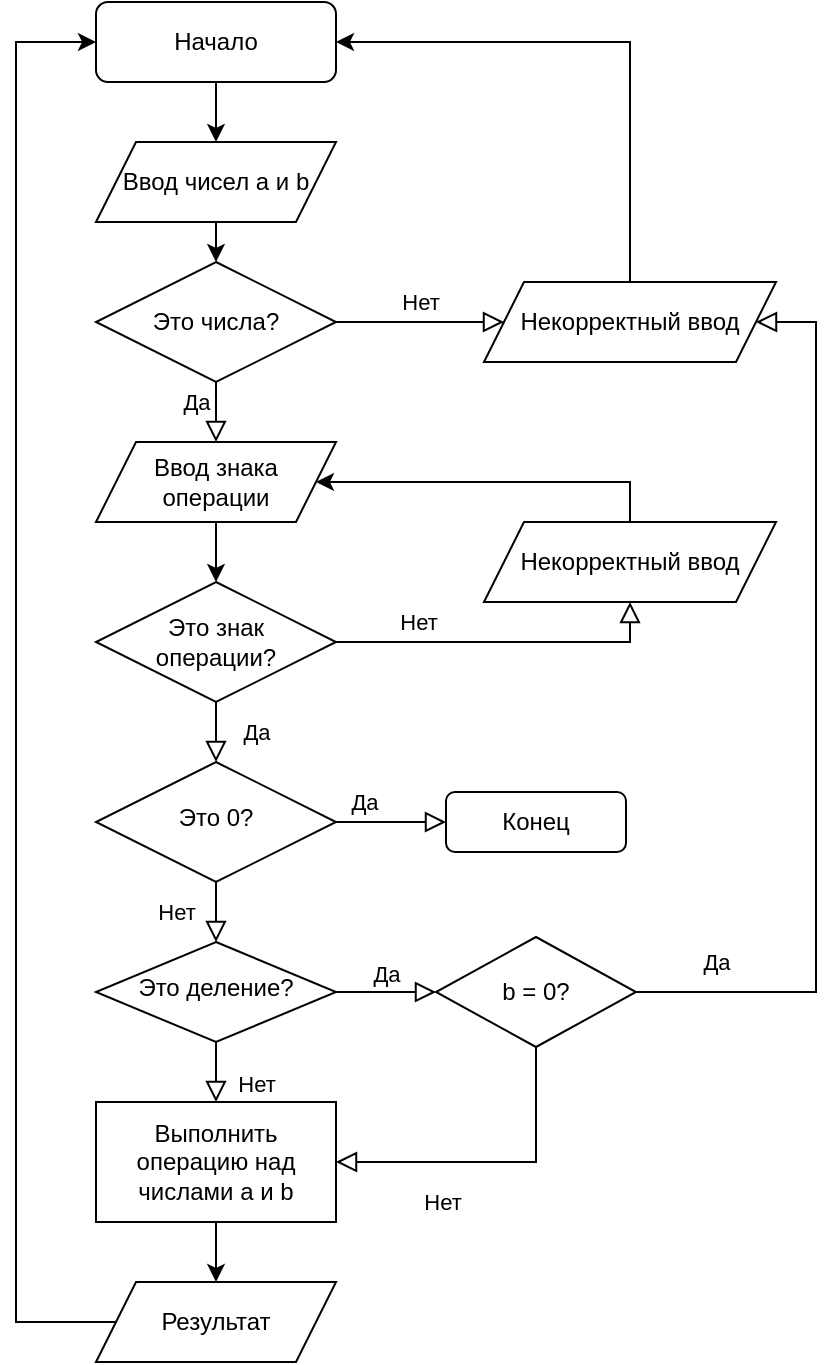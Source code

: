<mxfile version="20.2.3" type="device" pages="4"><diagram id="C5RBs43oDa-KdzZeNtuy" name="ex_1"><mxGraphModel dx="1038" dy="649" grid="1" gridSize="10" guides="1" tooltips="1" connect="1" arrows="1" fold="1" page="1" pageScale="1" pageWidth="827" pageHeight="1169" math="0" shadow="0"><root><mxCell id="WIyWlLk6GJQsqaUBKTNV-0"/><mxCell id="WIyWlLk6GJQsqaUBKTNV-1" parent="WIyWlLk6GJQsqaUBKTNV-0"/><mxCell id="WIyWlLk6GJQsqaUBKTNV-3" value="Начало" style="rounded=1;whiteSpace=wrap;html=1;fontSize=12;glass=0;strokeWidth=1;shadow=0;" parent="WIyWlLk6GJQsqaUBKTNV-1" vertex="1"><mxGeometry x="160" y="10" width="120" height="40" as="geometry"/></mxCell><mxCell id="WIyWlLk6GJQsqaUBKTNV-4" value="Нет" style="rounded=0;html=1;jettySize=auto;orthogonalLoop=1;fontSize=11;endArrow=block;endFill=0;endSize=8;strokeWidth=1;shadow=0;labelBackgroundColor=none;edgeStyle=orthogonalEdgeStyle;" parent="WIyWlLk6GJQsqaUBKTNV-1" source="WIyWlLk6GJQsqaUBKTNV-6" target="WIyWlLk6GJQsqaUBKTNV-10" edge="1"><mxGeometry y="20" relative="1" as="geometry"><mxPoint as="offset"/></mxGeometry></mxCell><mxCell id="WIyWlLk6GJQsqaUBKTNV-5" value="Да" style="edgeStyle=orthogonalEdgeStyle;rounded=0;html=1;jettySize=auto;orthogonalLoop=1;fontSize=11;endArrow=block;endFill=0;endSize=8;strokeWidth=1;shadow=0;labelBackgroundColor=none;" parent="WIyWlLk6GJQsqaUBKTNV-1" source="WIyWlLk6GJQsqaUBKTNV-6" target="WIyWlLk6GJQsqaUBKTNV-7" edge="1"><mxGeometry x="-0.5" y="10" relative="1" as="geometry"><mxPoint as="offset"/></mxGeometry></mxCell><mxCell id="WIyWlLk6GJQsqaUBKTNV-6" value="Это 0?" style="rhombus;whiteSpace=wrap;html=1;shadow=0;fontFamily=Helvetica;fontSize=12;align=center;strokeWidth=1;spacing=6;spacingTop=-4;" parent="WIyWlLk6GJQsqaUBKTNV-1" vertex="1"><mxGeometry x="160" y="390" width="120" height="60" as="geometry"/></mxCell><mxCell id="WIyWlLk6GJQsqaUBKTNV-7" value="Конец" style="rounded=1;whiteSpace=wrap;html=1;fontSize=12;glass=0;strokeWidth=1;shadow=0;" parent="WIyWlLk6GJQsqaUBKTNV-1" vertex="1"><mxGeometry x="335" y="405" width="90" height="30" as="geometry"/></mxCell><mxCell id="WIyWlLk6GJQsqaUBKTNV-8" value="Нет" style="rounded=0;html=1;jettySize=auto;orthogonalLoop=1;fontSize=11;endArrow=block;endFill=0;endSize=8;strokeWidth=1;shadow=0;labelBackgroundColor=none;edgeStyle=orthogonalEdgeStyle;" parent="WIyWlLk6GJQsqaUBKTNV-1" source="WIyWlLk6GJQsqaUBKTNV-10" edge="1"><mxGeometry x="0.333" y="20" relative="1" as="geometry"><mxPoint as="offset"/><mxPoint x="220" y="560" as="targetPoint"/></mxGeometry></mxCell><mxCell id="WIyWlLk6GJQsqaUBKTNV-9" value="Да" style="edgeStyle=orthogonalEdgeStyle;rounded=0;html=1;jettySize=auto;orthogonalLoop=1;fontSize=11;endArrow=block;endFill=0;endSize=8;strokeWidth=1;shadow=0;labelBackgroundColor=none;" parent="WIyWlLk6GJQsqaUBKTNV-1" source="WIyWlLk6GJQsqaUBKTNV-10" edge="1"><mxGeometry y="10" relative="1" as="geometry"><mxPoint as="offset"/><mxPoint x="330" y="505" as="targetPoint"/></mxGeometry></mxCell><mxCell id="WIyWlLk6GJQsqaUBKTNV-10" value="Это деление?" style="rhombus;whiteSpace=wrap;html=1;shadow=0;fontFamily=Helvetica;fontSize=12;align=center;strokeWidth=1;spacing=6;spacingTop=-4;" parent="WIyWlLk6GJQsqaUBKTNV-1" vertex="1"><mxGeometry x="160" y="480" width="120" height="50" as="geometry"/></mxCell><mxCell id="w9v8CQPqOZzvkPgYt2_3-1" value="Ввод чисел a и b" style="shape=parallelogram;perimeter=parallelogramPerimeter;whiteSpace=wrap;html=1;fixedSize=1;" vertex="1" parent="WIyWlLk6GJQsqaUBKTNV-1"><mxGeometry x="160" y="80" width="120" height="40" as="geometry"/></mxCell><mxCell id="w9v8CQPqOZzvkPgYt2_3-2" value="Это числа?" style="rhombus;whiteSpace=wrap;html=1;" vertex="1" parent="WIyWlLk6GJQsqaUBKTNV-1"><mxGeometry x="160" y="140" width="120" height="60" as="geometry"/></mxCell><mxCell id="w9v8CQPqOZzvkPgYt2_3-5" value="" style="endArrow=classic;html=1;rounded=0;exitX=0.5;exitY=1;exitDx=0;exitDy=0;entryX=0.5;entryY=0;entryDx=0;entryDy=0;" edge="1" parent="WIyWlLk6GJQsqaUBKTNV-1" source="WIyWlLk6GJQsqaUBKTNV-3" target="w9v8CQPqOZzvkPgYt2_3-1"><mxGeometry width="50" height="50" relative="1" as="geometry"><mxPoint x="390" y="360" as="sourcePoint"/><mxPoint x="440" y="310" as="targetPoint"/></mxGeometry></mxCell><mxCell id="w9v8CQPqOZzvkPgYt2_3-6" value="" style="endArrow=classic;html=1;rounded=0;exitX=0.5;exitY=1;exitDx=0;exitDy=0;entryX=0.5;entryY=0;entryDx=0;entryDy=0;" edge="1" parent="WIyWlLk6GJQsqaUBKTNV-1" source="w9v8CQPqOZzvkPgYt2_3-1" target="w9v8CQPqOZzvkPgYt2_3-2"><mxGeometry width="50" height="50" relative="1" as="geometry"><mxPoint x="390" y="360" as="sourcePoint"/><mxPoint x="440" y="310" as="targetPoint"/></mxGeometry></mxCell><mxCell id="w9v8CQPqOZzvkPgYt2_3-7" value="Нет" style="edgeStyle=orthogonalEdgeStyle;rounded=0;html=1;jettySize=auto;orthogonalLoop=1;fontSize=11;endArrow=block;endFill=0;endSize=8;strokeWidth=1;shadow=0;labelBackgroundColor=none;exitX=1;exitY=0.5;exitDx=0;exitDy=0;entryX=0;entryY=0.5;entryDx=0;entryDy=0;" edge="1" parent="WIyWlLk6GJQsqaUBKTNV-1" source="w9v8CQPqOZzvkPgYt2_3-2" target="w9v8CQPqOZzvkPgYt2_3-15"><mxGeometry y="10" relative="1" as="geometry"><mxPoint as="offset"/><mxPoint x="280" y="480" as="sourcePoint"/><mxPoint x="354" y="170" as="targetPoint"/></mxGeometry></mxCell><mxCell id="w9v8CQPqOZzvkPgYt2_3-8" value="Да" style="rounded=0;html=1;jettySize=auto;orthogonalLoop=1;fontSize=11;endArrow=block;endFill=0;endSize=8;strokeWidth=1;shadow=0;labelBackgroundColor=none;edgeStyle=orthogonalEdgeStyle;exitX=0.5;exitY=1;exitDx=0;exitDy=0;" edge="1" parent="WIyWlLk6GJQsqaUBKTNV-1" source="w9v8CQPqOZzvkPgYt2_3-2"><mxGeometry x="-0.333" y="-10" relative="1" as="geometry"><mxPoint as="offset"/><mxPoint x="230" y="520" as="sourcePoint"/><mxPoint x="220" y="230" as="targetPoint"/></mxGeometry></mxCell><mxCell id="w9v8CQPqOZzvkPgYt2_3-9" value="Ввод знака операции" style="shape=parallelogram;perimeter=parallelogramPerimeter;whiteSpace=wrap;html=1;fixedSize=1;" vertex="1" parent="WIyWlLk6GJQsqaUBKTNV-1"><mxGeometry x="160" y="230" width="120" height="40" as="geometry"/></mxCell><mxCell id="w9v8CQPqOZzvkPgYt2_3-10" value="Это знак &lt;br&gt;операции?" style="rhombus;whiteSpace=wrap;html=1;" vertex="1" parent="WIyWlLk6GJQsqaUBKTNV-1"><mxGeometry x="160" y="300" width="120" height="60" as="geometry"/></mxCell><mxCell id="w9v8CQPqOZzvkPgYt2_3-11" value="" style="endArrow=classic;html=1;rounded=0;exitX=0.5;exitY=1;exitDx=0;exitDy=0;" edge="1" parent="WIyWlLk6GJQsqaUBKTNV-1" source="w9v8CQPqOZzvkPgYt2_3-9" target="w9v8CQPqOZzvkPgYt2_3-10"><mxGeometry width="50" height="50" relative="1" as="geometry"><mxPoint x="390" y="350" as="sourcePoint"/><mxPoint x="440" y="300" as="targetPoint"/></mxGeometry></mxCell><mxCell id="w9v8CQPqOZzvkPgYt2_3-12" value="Нет" style="edgeStyle=orthogonalEdgeStyle;rounded=0;html=1;jettySize=auto;orthogonalLoop=1;fontSize=11;endArrow=block;endFill=0;endSize=8;strokeWidth=1;shadow=0;labelBackgroundColor=none;exitX=1;exitY=0.5;exitDx=0;exitDy=0;entryX=0.5;entryY=1;entryDx=0;entryDy=0;" edge="1" parent="WIyWlLk6GJQsqaUBKTNV-1" source="w9v8CQPqOZzvkPgYt2_3-10" target="w9v8CQPqOZzvkPgYt2_3-19"><mxGeometry x="-0.512" y="10" relative="1" as="geometry"><mxPoint as="offset"/><mxPoint x="290" y="180" as="sourcePoint"/><mxPoint x="430" y="280" as="targetPoint"/></mxGeometry></mxCell><mxCell id="w9v8CQPqOZzvkPgYt2_3-13" value="Да" style="rounded=0;html=1;jettySize=auto;orthogonalLoop=1;fontSize=11;endArrow=block;endFill=0;endSize=8;strokeWidth=1;shadow=0;labelBackgroundColor=none;edgeStyle=orthogonalEdgeStyle;exitX=0.5;exitY=1;exitDx=0;exitDy=0;" edge="1" parent="WIyWlLk6GJQsqaUBKTNV-1" source="w9v8CQPqOZzvkPgYt2_3-10"><mxGeometry y="20" relative="1" as="geometry"><mxPoint as="offset"/><mxPoint x="230" y="210" as="sourcePoint"/><mxPoint x="220" y="390" as="targetPoint"/></mxGeometry></mxCell><mxCell id="w9v8CQPqOZzvkPgYt2_3-15" value="Некорректный ввод" style="shape=parallelogram;perimeter=parallelogramPerimeter;whiteSpace=wrap;html=1;fixedSize=1;" vertex="1" parent="WIyWlLk6GJQsqaUBKTNV-1"><mxGeometry x="354" y="150" width="146" height="40" as="geometry"/></mxCell><mxCell id="w9v8CQPqOZzvkPgYt2_3-17" value="" style="endArrow=classic;html=1;rounded=0;exitX=0.5;exitY=0;exitDx=0;exitDy=0;entryX=1;entryY=0.5;entryDx=0;entryDy=0;" edge="1" parent="WIyWlLk6GJQsqaUBKTNV-1" source="w9v8CQPqOZzvkPgYt2_3-15" target="WIyWlLk6GJQsqaUBKTNV-3"><mxGeometry width="50" height="50" relative="1" as="geometry"><mxPoint x="390" y="350" as="sourcePoint"/><mxPoint x="220" y="60" as="targetPoint"/><Array as="points"><mxPoint x="427" y="60"/><mxPoint x="427" y="30"/></Array></mxGeometry></mxCell><mxCell id="w9v8CQPqOZzvkPgYt2_3-19" value="Некорректный ввод" style="shape=parallelogram;perimeter=parallelogramPerimeter;whiteSpace=wrap;html=1;fixedSize=1;" vertex="1" parent="WIyWlLk6GJQsqaUBKTNV-1"><mxGeometry x="354" y="270" width="146" height="40" as="geometry"/></mxCell><mxCell id="w9v8CQPqOZzvkPgYt2_3-20" value="" style="endArrow=classic;html=1;rounded=0;exitX=0.5;exitY=0;exitDx=0;exitDy=0;entryX=1;entryY=0.5;entryDx=0;entryDy=0;" edge="1" parent="WIyWlLk6GJQsqaUBKTNV-1" source="w9v8CQPqOZzvkPgYt2_3-19" target="w9v8CQPqOZzvkPgYt2_3-9"><mxGeometry width="50" height="50" relative="1" as="geometry"><mxPoint x="390" y="350" as="sourcePoint"/><mxPoint x="220" y="210" as="targetPoint"/><Array as="points"><mxPoint x="427" y="250"/></Array></mxGeometry></mxCell><mxCell id="w9v8CQPqOZzvkPgYt2_3-21" value="b = 0?" style="rhombus;whiteSpace=wrap;html=1;" vertex="1" parent="WIyWlLk6GJQsqaUBKTNV-1"><mxGeometry x="330" y="477.5" width="100" height="55" as="geometry"/></mxCell><mxCell id="w9v8CQPqOZzvkPgYt2_3-22" value="Да" style="edgeStyle=orthogonalEdgeStyle;rounded=0;html=1;jettySize=auto;orthogonalLoop=1;fontSize=11;endArrow=block;endFill=0;endSize=8;strokeWidth=1;shadow=0;labelBackgroundColor=none;exitX=1;exitY=0.5;exitDx=0;exitDy=0;entryX=1;entryY=0.5;entryDx=0;entryDy=0;" edge="1" parent="WIyWlLk6GJQsqaUBKTNV-1" source="w9v8CQPqOZzvkPgYt2_3-21" target="w9v8CQPqOZzvkPgYt2_3-15"><mxGeometry x="-0.824" y="15" relative="1" as="geometry"><mxPoint as="offset"/><mxPoint x="290" y="515" as="sourcePoint"/><mxPoint x="340" y="515" as="targetPoint"/><Array as="points"><mxPoint x="520" y="505"/><mxPoint x="520" y="170"/></Array></mxGeometry></mxCell><mxCell id="w9v8CQPqOZzvkPgYt2_3-23" value="Выполнить операцию над числами a и b" style="rounded=0;whiteSpace=wrap;html=1;" vertex="1" parent="WIyWlLk6GJQsqaUBKTNV-1"><mxGeometry x="160" y="560" width="120" height="60" as="geometry"/></mxCell><mxCell id="w9v8CQPqOZzvkPgYt2_3-24" value="Нет" style="rounded=0;html=1;jettySize=auto;orthogonalLoop=1;fontSize=11;endArrow=block;endFill=0;endSize=8;strokeWidth=1;shadow=0;labelBackgroundColor=none;edgeStyle=orthogonalEdgeStyle;exitX=0.5;exitY=1;exitDx=0;exitDy=0;entryX=1;entryY=0.5;entryDx=0;entryDy=0;" edge="1" parent="WIyWlLk6GJQsqaUBKTNV-1" source="w9v8CQPqOZzvkPgYt2_3-21" target="w9v8CQPqOZzvkPgYt2_3-23"><mxGeometry x="0.333" y="20" relative="1" as="geometry"><mxPoint as="offset"/><mxPoint x="230" y="540" as="sourcePoint"/><mxPoint x="230" y="570" as="targetPoint"/></mxGeometry></mxCell><mxCell id="w9v8CQPqOZzvkPgYt2_3-25" value="Результат" style="shape=parallelogram;perimeter=parallelogramPerimeter;whiteSpace=wrap;html=1;fixedSize=1;" vertex="1" parent="WIyWlLk6GJQsqaUBKTNV-1"><mxGeometry x="160" y="650" width="120" height="40" as="geometry"/></mxCell><mxCell id="w9v8CQPqOZzvkPgYt2_3-26" value="" style="endArrow=classic;html=1;rounded=0;exitX=0.5;exitY=1;exitDx=0;exitDy=0;entryX=0.5;entryY=0;entryDx=0;entryDy=0;" edge="1" parent="WIyWlLk6GJQsqaUBKTNV-1" source="w9v8CQPqOZzvkPgYt2_3-23" target="w9v8CQPqOZzvkPgYt2_3-25"><mxGeometry width="50" height="50" relative="1" as="geometry"><mxPoint x="390" y="440" as="sourcePoint"/><mxPoint x="220" y="640" as="targetPoint"/></mxGeometry></mxCell><mxCell id="w9v8CQPqOZzvkPgYt2_3-28" value="" style="endArrow=classic;html=1;rounded=0;exitX=0;exitY=0.5;exitDx=0;exitDy=0;entryX=0;entryY=0.5;entryDx=0;entryDy=0;" edge="1" parent="WIyWlLk6GJQsqaUBKTNV-1" source="w9v8CQPqOZzvkPgYt2_3-25" target="WIyWlLk6GJQsqaUBKTNV-3"><mxGeometry width="50" height="50" relative="1" as="geometry"><mxPoint x="390" y="440" as="sourcePoint"/><mxPoint x="220" y="60" as="targetPoint"/><Array as="points"><mxPoint x="120" y="670"/><mxPoint x="120" y="30"/></Array></mxGeometry></mxCell></root></mxGraphModel></diagram><diagram id="nYyQ5_Ne_Px4XytUynQh" name="ex_2"><mxGraphModel dx="1038" dy="649" grid="1" gridSize="10" guides="1" tooltips="1" connect="1" arrows="1" fold="1" page="1" pageScale="1" pageWidth="827" pageHeight="1169" math="0" shadow="0"><root><mxCell id="0"/><mxCell id="1" parent="0"/><mxCell id="BN66fsMyQEFrX_a6r_QN-1" value="Начало" style="rounded=1;whiteSpace=wrap;html=1;" vertex="1" parent="1"><mxGeometry x="320" y="20" width="120" height="30" as="geometry"/></mxCell><mxCell id="BN66fsMyQEFrX_a6r_QN-2" value="" style="endArrow=classic;html=1;rounded=0;exitX=0.5;exitY=1;exitDx=0;exitDy=0;" edge="1" parent="1" source="BN66fsMyQEFrX_a6r_QN-1"><mxGeometry width="50" height="50" relative="1" as="geometry"><mxPoint x="390" y="360" as="sourcePoint"/><mxPoint x="380" y="80" as="targetPoint"/></mxGeometry></mxCell><mxCell id="BN66fsMyQEFrX_a6r_QN-3" value="Ввод натурального числа n" style="shape=parallelogram;perimeter=parallelogramPerimeter;whiteSpace=wrap;html=1;fixedSize=1;" vertex="1" parent="1"><mxGeometry x="310" y="170" width="140" height="50" as="geometry"/></mxCell><mxCell id="BN66fsMyQEFrX_a6r_QN-4" value="" style="endArrow=classic;html=1;rounded=0;exitX=0.5;exitY=1;exitDx=0;exitDy=0;" edge="1" parent="1" source="BN66fsMyQEFrX_a6r_QN-3" target="BN66fsMyQEFrX_a6r_QN-5"><mxGeometry width="50" height="50" relative="1" as="geometry"><mxPoint x="390" y="350" as="sourcePoint"/><mxPoint x="380" y="160" as="targetPoint"/></mxGeometry></mxCell><mxCell id="BN66fsMyQEFrX_a6r_QN-5" value="Это число? Оно&lt;br&gt;натуральное?" style="rhombus;whiteSpace=wrap;html=1;" vertex="1" parent="1"><mxGeometry x="310" y="250" width="140" height="70" as="geometry"/></mxCell><mxCell id="qzQyDrWn_AV1iZdq1lE1-1" value="Нет" style="edgeStyle=orthogonalEdgeStyle;rounded=0;html=1;jettySize=auto;orthogonalLoop=1;fontSize=11;endArrow=block;endFill=0;endSize=8;strokeWidth=1;shadow=0;labelBackgroundColor=none;exitX=1;exitY=0.5;exitDx=0;exitDy=0;" edge="1" parent="1" source="BN66fsMyQEFrX_a6r_QN-5"><mxGeometry y="-20" relative="1" as="geometry"><mxPoint as="offset"/><mxPoint x="280" y="170" as="sourcePoint"/><mxPoint x="380" y="150" as="targetPoint"/><Array as="points"><mxPoint x="470" y="285"/><mxPoint x="470" y="150"/></Array></mxGeometry></mxCell><mxCell id="qzQyDrWn_AV1iZdq1lE1-3" value="" style="edgeStyle=orthogonalEdgeStyle;rounded=0;orthogonalLoop=1;jettySize=auto;html=1;" edge="1" parent="1" source="qzQyDrWn_AV1iZdq1lE1-2" target="BN66fsMyQEFrX_a6r_QN-3"><mxGeometry relative="1" as="geometry"/></mxCell><mxCell id="qzQyDrWn_AV1iZdq1lE1-2" value="even_num = 0&lt;br&gt;odd_num = 0" style="rounded=0;whiteSpace=wrap;html=1;" vertex="1" parent="1"><mxGeometry x="320" y="80" width="120" height="60" as="geometry"/></mxCell><mxCell id="Ufz-YMc3QTKuCVpF1E99-1" value="Да" style="rounded=0;html=1;jettySize=auto;orthogonalLoop=1;fontSize=11;endArrow=block;endFill=0;endSize=8;strokeWidth=1;shadow=0;labelBackgroundColor=none;edgeStyle=orthogonalEdgeStyle;exitX=0.5;exitY=1;exitDx=0;exitDy=0;entryX=0.5;entryY=0;entryDx=0;entryDy=0;" edge="1" parent="1" source="BN66fsMyQEFrX_a6r_QN-5" target="fuOCR7lCDNx8SLuFzNLW-1"><mxGeometry y="20" relative="1" as="geometry"><mxPoint as="offset"/><mxPoint x="220" y="360" as="sourcePoint"/><mxPoint x="380" y="350" as="targetPoint"/></mxGeometry></mxCell><mxCell id="Ufz-YMc3QTKuCVpF1E99-2" value="n делится на 2 &lt;br&gt;без остатка?" style="rhombus;whiteSpace=wrap;html=1;" vertex="1" parent="1"><mxGeometry x="312.5" y="460" width="130" height="60" as="geometry"/></mxCell><mxCell id="Ufz-YMc3QTKuCVpF1E99-3" value="Да" style="rounded=0;html=1;jettySize=auto;orthogonalLoop=1;fontSize=11;endArrow=block;endFill=0;endSize=8;strokeWidth=1;shadow=0;labelBackgroundColor=none;edgeStyle=orthogonalEdgeStyle;" edge="1" parent="1"><mxGeometry y="20" relative="1" as="geometry"><mxPoint as="offset"/><mxPoint x="380" y="520" as="sourcePoint"/><mxPoint x="380" y="550" as="targetPoint"/></mxGeometry></mxCell><mxCell id="NMQWuIfingEdGM-S1att-3" value="" style="edgeStyle=orthogonalEdgeStyle;rounded=0;orthogonalLoop=1;jettySize=auto;html=1;exitX=1.003;exitY=0.62;exitDx=0;exitDy=0;exitPerimeter=0;entryX=1;entryY=0.5;entryDx=0;entryDy=0;" edge="1" parent="1" source="Ufz-YMc3QTKuCVpF1E99-4" target="fuOCR7lCDNx8SLuFzNLW-1"><mxGeometry relative="1" as="geometry"><mxPoint x="450" y="385" as="targetPoint"/><Array as="points"><mxPoint x="720" y="587"/><mxPoint x="720" y="380"/><mxPoint x="445" y="380"/></Array></mxGeometry></mxCell><mxCell id="Ufz-YMc3QTKuCVpF1E99-4" value="even_ num = even_ num + 1&lt;br&gt;n = n // 10" style="rounded=0;whiteSpace=wrap;html=1;" vertex="1" parent="1"><mxGeometry x="300" y="550" width="160" height="60" as="geometry"/></mxCell><mxCell id="NMQWuIfingEdGM-S1att-1" value="Нет" style="edgeStyle=orthogonalEdgeStyle;rounded=0;html=1;jettySize=auto;orthogonalLoop=1;fontSize=11;endArrow=block;endFill=0;endSize=8;strokeWidth=1;shadow=0;labelBackgroundColor=none;exitX=1;exitY=0.5;exitDx=0;exitDy=0;" edge="1" parent="1" source="Ufz-YMc3QTKuCVpF1E99-2"><mxGeometry x="-0.512" y="10" relative="1" as="geometry"><mxPoint as="offset"/><mxPoint x="280" y="440" as="sourcePoint"/><mxPoint x="520" y="490" as="targetPoint"/></mxGeometry></mxCell><mxCell id="NMQWuIfingEdGM-S1att-2" value="odd_ num = odd_ num + 1&lt;br&gt;n = n // 10" style="rounded=0;whiteSpace=wrap;html=1;" vertex="1" parent="1"><mxGeometry x="520" y="460" width="160" height="60" as="geometry"/></mxCell><mxCell id="NMQWuIfingEdGM-S1att-5" value="Нет" style="rounded=0;html=1;jettySize=auto;orthogonalLoop=1;fontSize=11;endArrow=block;endFill=0;endSize=8;strokeWidth=1;shadow=0;labelBackgroundColor=none;edgeStyle=orthogonalEdgeStyle;" edge="1" parent="1"><mxGeometry x="-0.643" y="-10" relative="1" as="geometry"><mxPoint as="offset"/><mxPoint x="310" y="380" as="sourcePoint"/><mxPoint x="170" y="440" as="targetPoint"/></mxGeometry></mxCell><mxCell id="NMQWuIfingEdGM-S1att-8" value="" style="edgeStyle=orthogonalEdgeStyle;rounded=0;orthogonalLoop=1;jettySize=auto;html=1;" edge="1" parent="1" source="NMQWuIfingEdGM-S1att-6" target="NMQWuIfingEdGM-S1att-7"><mxGeometry relative="1" as="geometry"/></mxCell><mxCell id="NMQWuIfingEdGM-S1att-6" value="odd_num, &lt;br&gt;even_num" style="shape=parallelogram;perimeter=parallelogramPerimeter;whiteSpace=wrap;html=1;fixedSize=1;" vertex="1" parent="1"><mxGeometry x="110" y="440" width="120" height="50" as="geometry"/></mxCell><mxCell id="NMQWuIfingEdGM-S1att-7" value="Конец" style="rounded=1;whiteSpace=wrap;html=1;" vertex="1" parent="1"><mxGeometry x="110" y="520" width="120" height="30" as="geometry"/></mxCell><mxCell id="fuOCR7lCDNx8SLuFzNLW-1" value="n &amp;gt; 0?" style="rhombus;whiteSpace=wrap;html=1;" vertex="1" parent="1"><mxGeometry x="310" y="340" width="135" height="80" as="geometry"/></mxCell><mxCell id="fuOCR7lCDNx8SLuFzNLW-2" value="Да" style="rounded=0;html=1;jettySize=auto;orthogonalLoop=1;fontSize=11;endArrow=block;endFill=0;endSize=8;strokeWidth=1;shadow=0;labelBackgroundColor=none;edgeStyle=orthogonalEdgeStyle;exitX=0.5;exitY=1;exitDx=0;exitDy=0;entryX=0.5;entryY=0;entryDx=0;entryDy=0;" edge="1" parent="1" source="fuOCR7lCDNx8SLuFzNLW-1" target="Ufz-YMc3QTKuCVpF1E99-2"><mxGeometry y="20" relative="1" as="geometry"><mxPoint as="offset"/><mxPoint x="390" y="720" as="sourcePoint"/><mxPoint x="390" y="750" as="targetPoint"/></mxGeometry></mxCell><mxCell id="fuOCR7lCDNx8SLuFzNLW-5" value="" style="endArrow=none;html=1;rounded=0;entryX=0.5;entryY=0;entryDx=0;entryDy=0;" edge="1" parent="1" target="NMQWuIfingEdGM-S1att-2"><mxGeometry width="50" height="50" relative="1" as="geometry"><mxPoint x="600" y="380" as="sourcePoint"/><mxPoint x="410" y="550" as="targetPoint"/></mxGeometry></mxCell></root></mxGraphModel></diagram><diagram id="OfMgSi5sHF19NVdKl6I0" name="ex_3"><mxGraphModel dx="1038" dy="649" grid="1" gridSize="10" guides="1" tooltips="1" connect="1" arrows="1" fold="1" page="1" pageScale="1" pageWidth="827" pageHeight="1169" math="0" shadow="0"><root><mxCell id="0"/><mxCell id="1" parent="0"/><mxCell id="71hvfrxTca1M3zHWVogx-1" value="Начало" style="rounded=1;whiteSpace=wrap;html=1;" vertex="1" parent="1"><mxGeometry x="320" y="20" width="120" height="30" as="geometry"/></mxCell><mxCell id="71hvfrxTca1M3zHWVogx-2" value="" style="endArrow=classic;html=1;rounded=0;exitX=0.5;exitY=1;exitDx=0;exitDy=0;" edge="1" parent="1" source="71hvfrxTca1M3zHWVogx-1"><mxGeometry width="50" height="50" relative="1" as="geometry"><mxPoint x="390" y="360" as="sourcePoint"/><mxPoint x="380" y="80" as="targetPoint"/></mxGeometry></mxCell><mxCell id="71hvfrxTca1M3zHWVogx-3" value="Ввод натурального числа n" style="shape=parallelogram;perimeter=parallelogramPerimeter;whiteSpace=wrap;html=1;fixedSize=1;" vertex="1" parent="1"><mxGeometry x="310" y="150" width="140" height="50" as="geometry"/></mxCell><mxCell id="71hvfrxTca1M3zHWVogx-4" value="" style="endArrow=classic;html=1;rounded=0;exitX=0.5;exitY=1;exitDx=0;exitDy=0;" edge="1" parent="1" source="71hvfrxTca1M3zHWVogx-3" target="71hvfrxTca1M3zHWVogx-5"><mxGeometry width="50" height="50" relative="1" as="geometry"><mxPoint x="390" y="350" as="sourcePoint"/><mxPoint x="380" y="160" as="targetPoint"/></mxGeometry></mxCell><mxCell id="71hvfrxTca1M3zHWVogx-5" value="Это число? Оно&lt;br&gt;натуральное?" style="rhombus;whiteSpace=wrap;html=1;" vertex="1" parent="1"><mxGeometry x="310" y="230" width="140" height="70" as="geometry"/></mxCell><mxCell id="71hvfrxTca1M3zHWVogx-6" value="Нет" style="edgeStyle=orthogonalEdgeStyle;rounded=0;html=1;jettySize=auto;orthogonalLoop=1;fontSize=11;endArrow=block;endFill=0;endSize=8;strokeWidth=1;shadow=0;labelBackgroundColor=none;exitX=1;exitY=0.5;exitDx=0;exitDy=0;entryX=1;entryY=0.5;entryDx=0;entryDy=0;" edge="1" parent="1" source="71hvfrxTca1M3zHWVogx-5" target="71hvfrxTca1M3zHWVogx-3"><mxGeometry y="-20" relative="1" as="geometry"><mxPoint as="offset"/><mxPoint x="280" y="170" as="sourcePoint"/><mxPoint x="480" y="110" as="targetPoint"/><Array as="points"><mxPoint x="480" y="265"/><mxPoint x="480" y="175"/></Array></mxGeometry></mxCell><mxCell id="71hvfrxTca1M3zHWVogx-7" value="" style="edgeStyle=orthogonalEdgeStyle;rounded=0;orthogonalLoop=1;jettySize=auto;html=1;" edge="1" parent="1" source="71hvfrxTca1M3zHWVogx-8" target="71hvfrxTca1M3zHWVogx-3"><mxGeometry relative="1" as="geometry"/></mxCell><mxCell id="71hvfrxTca1M3zHWVogx-8" value="rev_num = 0&lt;br&gt;i = len(num) - 1" style="rounded=0;whiteSpace=wrap;html=1;" vertex="1" parent="1"><mxGeometry x="320" y="80" width="120" height="40" as="geometry"/></mxCell><mxCell id="71hvfrxTca1M3zHWVogx-9" value="Да" style="rounded=0;html=1;jettySize=auto;orthogonalLoop=1;fontSize=11;endArrow=block;endFill=0;endSize=8;strokeWidth=1;shadow=0;labelBackgroundColor=none;edgeStyle=orthogonalEdgeStyle;exitX=0.5;exitY=1;exitDx=0;exitDy=0;" edge="1" parent="1" source="71hvfrxTca1M3zHWVogx-5"><mxGeometry y="20" relative="1" as="geometry"><mxPoint as="offset"/><mxPoint x="220" y="360" as="sourcePoint"/><mxPoint x="380" y="350" as="targetPoint"/></mxGeometry></mxCell><mxCell id="71hvfrxTca1M3zHWVogx-12" value="" style="edgeStyle=orthogonalEdgeStyle;rounded=0;orthogonalLoop=1;jettySize=auto;html=1;entryX=1;entryY=0.5;entryDx=0;entryDy=0;exitX=1;exitY=0.5;exitDx=0;exitDy=0;" edge="1" parent="1" source="71hvfrxTca1M3zHWVogx-13" target="71hvfrxTca1M3zHWVogx-14"><mxGeometry relative="1" as="geometry"><mxPoint x="520" y="480" as="sourcePoint"/><Array as="points"><mxPoint x="530" y="480"/><mxPoint x="530" y="385"/></Array></mxGeometry></mxCell><mxCell id="71hvfrxTca1M3zHWVogx-13" value="rev_ num = rev_ num + &lt;br&gt;(n % 10) * 10 ** i&lt;br&gt;n = n // 10&lt;br&gt;i -= 1" style="rounded=0;whiteSpace=wrap;html=1;" vertex="1" parent="1"><mxGeometry x="285" y="450" width="190" height="60" as="geometry"/></mxCell><mxCell id="71hvfrxTca1M3zHWVogx-14" value="n &amp;gt; 0?" style="rhombus;whiteSpace=wrap;html=1;" vertex="1" parent="1"><mxGeometry x="315" y="350" width="130" height="70" as="geometry"/></mxCell><mxCell id="71hvfrxTca1M3zHWVogx-15" value="Да" style="rounded=0;html=1;jettySize=auto;orthogonalLoop=1;fontSize=11;endArrow=block;endFill=0;endSize=8;strokeWidth=1;shadow=0;labelBackgroundColor=none;edgeStyle=orthogonalEdgeStyle;exitX=0.5;exitY=1;exitDx=0;exitDy=0;entryX=0.5;entryY=0;entryDx=0;entryDy=0;" edge="1" parent="1" source="71hvfrxTca1M3zHWVogx-14" target="71hvfrxTca1M3zHWVogx-13"><mxGeometry y="20" relative="1" as="geometry"><mxPoint as="offset"/><mxPoint x="400" y="430" as="sourcePoint"/><mxPoint x="379" y="460" as="targetPoint"/><Array as="points"/></mxGeometry></mxCell><mxCell id="71hvfrxTca1M3zHWVogx-24" value="" style="edgeStyle=orthogonalEdgeStyle;rounded=0;orthogonalLoop=1;jettySize=auto;html=1;" edge="1" parent="1" source="71hvfrxTca1M3zHWVogx-21" target="71hvfrxTca1M3zHWVogx-22"><mxGeometry relative="1" as="geometry"/></mxCell><mxCell id="71hvfrxTca1M3zHWVogx-21" value="rev_num" style="shape=parallelogram;perimeter=parallelogramPerimeter;whiteSpace=wrap;html=1;fixedSize=1;" vertex="1" parent="1"><mxGeometry x="100" y="450" width="120" height="50" as="geometry"/></mxCell><mxCell id="71hvfrxTca1M3zHWVogx-22" value="Конец" style="rounded=1;whiteSpace=wrap;html=1;" vertex="1" parent="1"><mxGeometry x="100" y="540" width="120" height="30" as="geometry"/></mxCell><mxCell id="71hvfrxTca1M3zHWVogx-23" value="Нет" style="rounded=0;html=1;jettySize=auto;orthogonalLoop=1;fontSize=11;endArrow=block;endFill=0;endSize=8;strokeWidth=1;shadow=0;labelBackgroundColor=none;edgeStyle=orthogonalEdgeStyle;exitX=0;exitY=0.5;exitDx=0;exitDy=0;entryX=0.5;entryY=0;entryDx=0;entryDy=0;" edge="1" parent="1" source="71hvfrxTca1M3zHWVogx-14" target="71hvfrxTca1M3zHWVogx-21"><mxGeometry y="20" relative="1" as="geometry"><mxPoint as="offset"/><mxPoint x="380" y="520" as="sourcePoint"/><mxPoint x="160" y="440" as="targetPoint"/><Array as="points"><mxPoint x="160" y="385"/></Array></mxGeometry></mxCell></root></mxGraphModel></diagram><diagram id="fesTGU7MvhOoa2oP8lTg" name="ex_4"><mxGraphModel dx="1038" dy="649" grid="1" gridSize="10" guides="1" tooltips="1" connect="1" arrows="1" fold="1" page="1" pageScale="1" pageWidth="827" pageHeight="1169" math="0" shadow="0"><root><mxCell id="0"/><mxCell id="1" parent="0"/><mxCell id="OwStNs6jwQzfuWyxQZZr-1" value="Начало" style="rounded=1;whiteSpace=wrap;html=1;" vertex="1" parent="1"><mxGeometry x="320" y="20" width="120" height="30" as="geometry"/></mxCell><mxCell id="OwStNs6jwQzfuWyxQZZr-2" value="" style="endArrow=classic;html=1;rounded=0;exitX=0.5;exitY=1;exitDx=0;exitDy=0;" edge="1" parent="1" source="OwStNs6jwQzfuWyxQZZr-1"><mxGeometry width="50" height="50" relative="1" as="geometry"><mxPoint x="390" y="360" as="sourcePoint"/><mxPoint x="380" y="80" as="targetPoint"/></mxGeometry></mxCell><mxCell id="OwStNs6jwQzfuWyxQZZr-3" value="Ввод натурального числа n" style="shape=parallelogram;perimeter=parallelogramPerimeter;whiteSpace=wrap;html=1;fixedSize=1;" vertex="1" parent="1"><mxGeometry x="310" y="150" width="140" height="50" as="geometry"/></mxCell><mxCell id="OwStNs6jwQzfuWyxQZZr-4" value="" style="endArrow=classic;html=1;rounded=0;exitX=0.5;exitY=1;exitDx=0;exitDy=0;" edge="1" parent="1" source="OwStNs6jwQzfuWyxQZZr-3" target="OwStNs6jwQzfuWyxQZZr-5"><mxGeometry width="50" height="50" relative="1" as="geometry"><mxPoint x="390" y="350" as="sourcePoint"/><mxPoint x="380" y="160" as="targetPoint"/></mxGeometry></mxCell><mxCell id="OwStNs6jwQzfuWyxQZZr-5" value="Это число? Оно&lt;br&gt;натуральное?" style="rhombus;whiteSpace=wrap;html=1;" vertex="1" parent="1"><mxGeometry x="310" y="230" width="140" height="70" as="geometry"/></mxCell><mxCell id="OwStNs6jwQzfuWyxQZZr-6" value="Нет" style="edgeStyle=orthogonalEdgeStyle;rounded=0;html=1;jettySize=auto;orthogonalLoop=1;fontSize=11;endArrow=block;endFill=0;endSize=8;strokeWidth=1;shadow=0;labelBackgroundColor=none;exitX=1;exitY=0.5;exitDx=0;exitDy=0;entryX=1;entryY=0.5;entryDx=0;entryDy=0;" edge="1" parent="1" source="OwStNs6jwQzfuWyxQZZr-5" target="OwStNs6jwQzfuWyxQZZr-1"><mxGeometry y="-20" relative="1" as="geometry"><mxPoint as="offset"/><mxPoint x="280" y="170" as="sourcePoint"/><mxPoint x="364" y="170" as="targetPoint"/></mxGeometry></mxCell><mxCell id="OwStNs6jwQzfuWyxQZZr-7" value="" style="edgeStyle=orthogonalEdgeStyle;rounded=0;orthogonalLoop=1;jettySize=auto;html=1;" edge="1" parent="1" source="OwStNs6jwQzfuWyxQZZr-8" target="OwStNs6jwQzfuWyxQZZr-3"><mxGeometry relative="1" as="geometry"/></mxCell><mxCell id="OwStNs6jwQzfuWyxQZZr-8" value="sum = 0&lt;br&gt;i = 0" style="rounded=0;whiteSpace=wrap;html=1;" vertex="1" parent="1"><mxGeometry x="320" y="80" width="120" height="40" as="geometry"/></mxCell><mxCell id="OwStNs6jwQzfuWyxQZZr-9" value="Да" style="rounded=0;html=1;jettySize=auto;orthogonalLoop=1;fontSize=11;endArrow=block;endFill=0;endSize=8;strokeWidth=1;shadow=0;labelBackgroundColor=none;edgeStyle=orthogonalEdgeStyle;exitX=0.5;exitY=1;exitDx=0;exitDy=0;entryX=0.5;entryY=0;entryDx=0;entryDy=0;" edge="1" parent="1" source="OwStNs6jwQzfuWyxQZZr-5" target="OwStNs6jwQzfuWyxQZZr-12"><mxGeometry y="20" relative="1" as="geometry"><mxPoint as="offset"/><mxPoint x="220" y="360" as="sourcePoint"/><mxPoint x="380" y="350" as="targetPoint"/></mxGeometry></mxCell><mxCell id="OwStNs6jwQzfuWyxQZZr-11" value="sum = sum + 1 / (-2) ** i&lt;br&gt;i = i + 1" style="rounded=0;whiteSpace=wrap;html=1;" vertex="1" parent="1"><mxGeometry x="302.5" y="450" width="155" height="60" as="geometry"/></mxCell><mxCell id="OwStNs6jwQzfuWyxQZZr-12" value="n &amp;gt; i ?" style="rhombus;whiteSpace=wrap;html=1;" vertex="1" parent="1"><mxGeometry x="315" y="340" width="130" height="70" as="geometry"/></mxCell><mxCell id="OwStNs6jwQzfuWyxQZZr-13" value="Да" style="rounded=0;html=1;jettySize=auto;orthogonalLoop=1;fontSize=11;endArrow=block;endFill=0;endSize=8;strokeWidth=1;shadow=0;labelBackgroundColor=none;edgeStyle=orthogonalEdgeStyle;exitX=0.5;exitY=1;exitDx=0;exitDy=0;" edge="1" parent="1" source="OwStNs6jwQzfuWyxQZZr-12" target="OwStNs6jwQzfuWyxQZZr-11"><mxGeometry y="20" relative="1" as="geometry"><mxPoint as="offset"/><mxPoint x="400" y="430" as="sourcePoint"/><mxPoint x="230" y="500" as="targetPoint"/><Array as="points"/></mxGeometry></mxCell><mxCell id="OwStNs6jwQzfuWyxQZZr-14" value="" style="edgeStyle=orthogonalEdgeStyle;rounded=0;orthogonalLoop=1;jettySize=auto;html=1;" edge="1" parent="1" source="OwStNs6jwQzfuWyxQZZr-15" target="OwStNs6jwQzfuWyxQZZr-16"><mxGeometry relative="1" as="geometry"/></mxCell><mxCell id="OwStNs6jwQzfuWyxQZZr-15" value="sum" style="shape=parallelogram;perimeter=parallelogramPerimeter;whiteSpace=wrap;html=1;fixedSize=1;" vertex="1" parent="1"><mxGeometry x="500" y="357.5" width="120" height="35" as="geometry"/></mxCell><mxCell id="OwStNs6jwQzfuWyxQZZr-16" value="Конец" style="rounded=1;whiteSpace=wrap;html=1;" vertex="1" parent="1"><mxGeometry x="500" y="420" width="120" height="30" as="geometry"/></mxCell><mxCell id="OwStNs6jwQzfuWyxQZZr-17" value="Нет" style="rounded=0;html=1;jettySize=auto;orthogonalLoop=1;fontSize=11;endArrow=block;endFill=0;endSize=8;strokeWidth=1;shadow=0;labelBackgroundColor=none;edgeStyle=orthogonalEdgeStyle;exitX=1;exitY=0.5;exitDx=0;exitDy=0;" edge="1" parent="1" source="OwStNs6jwQzfuWyxQZZr-12" target="OwStNs6jwQzfuWyxQZZr-15"><mxGeometry y="20" relative="1" as="geometry"><mxPoint as="offset"/><mxPoint x="480" y="410" as="sourcePoint"/><mxPoint x="510" y="370" as="targetPoint"/><Array as="points"/></mxGeometry></mxCell><mxCell id="OwStNs6jwQzfuWyxQZZr-19" value="" style="endArrow=classic;html=1;rounded=0;exitX=0;exitY=0.5;exitDx=0;exitDy=0;entryX=0;entryY=0.5;entryDx=0;entryDy=0;" edge="1" parent="1" source="OwStNs6jwQzfuWyxQZZr-11" target="OwStNs6jwQzfuWyxQZZr-12"><mxGeometry width="50" height="50" relative="1" as="geometry"><mxPoint x="390" y="370" as="sourcePoint"/><mxPoint x="440" y="320" as="targetPoint"/><Array as="points"><mxPoint x="280" y="480"/><mxPoint x="280" y="375"/></Array></mxGeometry></mxCell></root></mxGraphModel></diagram></mxfile>